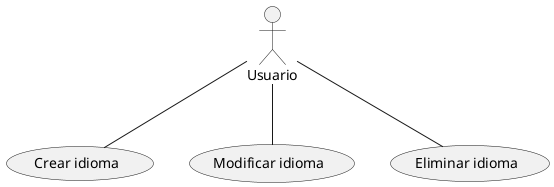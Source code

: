 @startuml
:Usuario: as U1
(Crear idioma) as LC
(Modificar idioma) as LE
(Eliminar idioma) as LD
U1 -- LC
U1 -- LE
U1 -- LD
@enduml